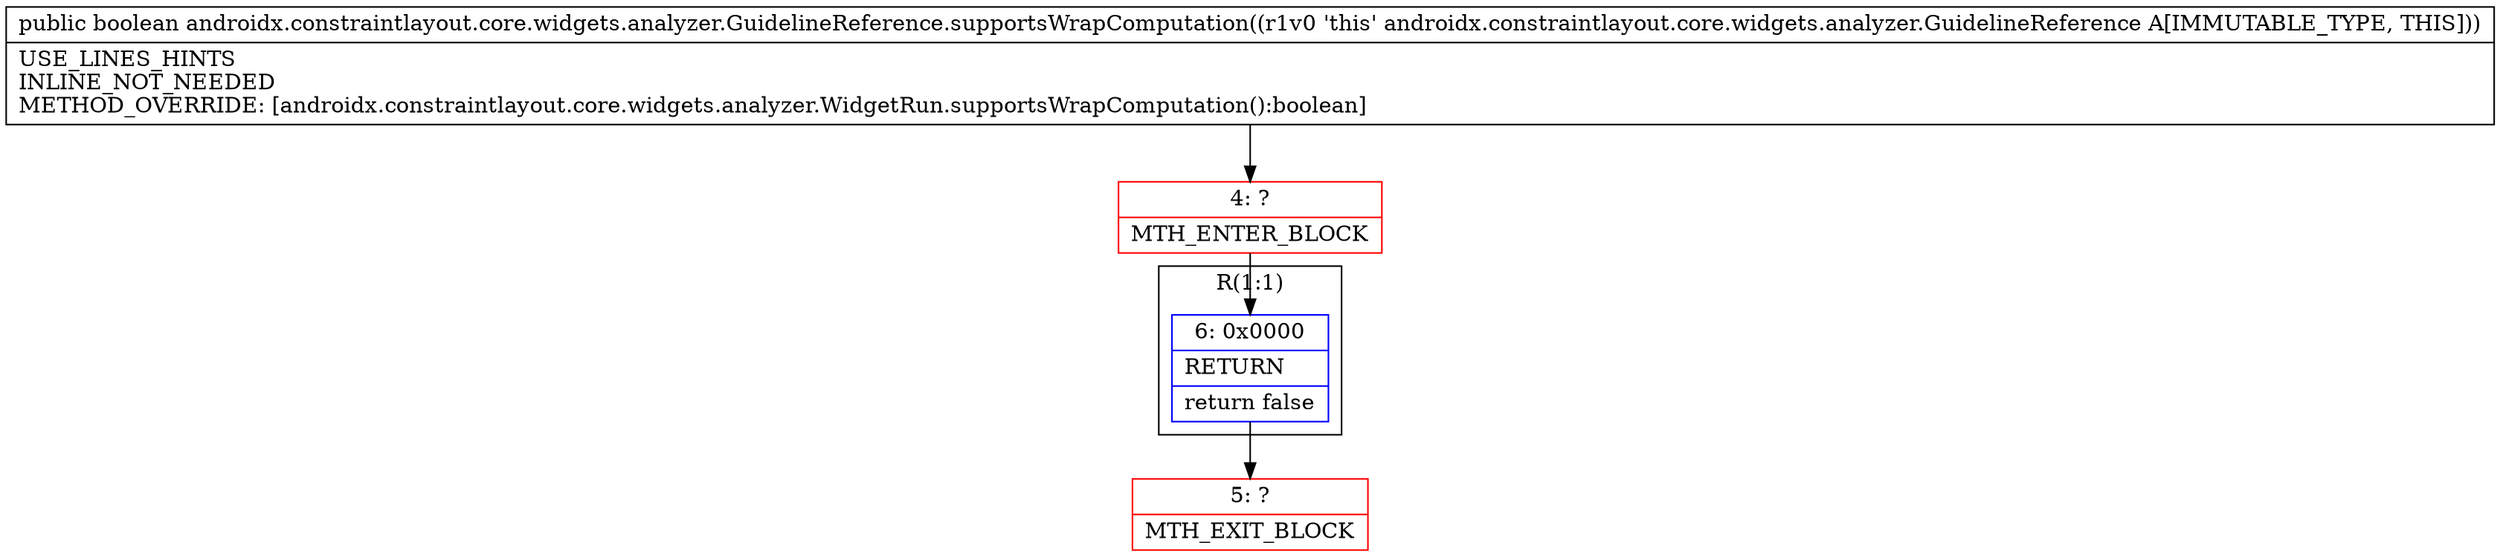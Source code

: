 digraph "CFG forandroidx.constraintlayout.core.widgets.analyzer.GuidelineReference.supportsWrapComputation()Z" {
subgraph cluster_Region_465157495 {
label = "R(1:1)";
node [shape=record,color=blue];
Node_6 [shape=record,label="{6\:\ 0x0000|RETURN\l|return false\l}"];
}
Node_4 [shape=record,color=red,label="{4\:\ ?|MTH_ENTER_BLOCK\l}"];
Node_5 [shape=record,color=red,label="{5\:\ ?|MTH_EXIT_BLOCK\l}"];
MethodNode[shape=record,label="{public boolean androidx.constraintlayout.core.widgets.analyzer.GuidelineReference.supportsWrapComputation((r1v0 'this' androidx.constraintlayout.core.widgets.analyzer.GuidelineReference A[IMMUTABLE_TYPE, THIS]))  | USE_LINES_HINTS\lINLINE_NOT_NEEDED\lMETHOD_OVERRIDE: [androidx.constraintlayout.core.widgets.analyzer.WidgetRun.supportsWrapComputation():boolean]\l}"];
MethodNode -> Node_4;Node_6 -> Node_5;
Node_4 -> Node_6;
}

